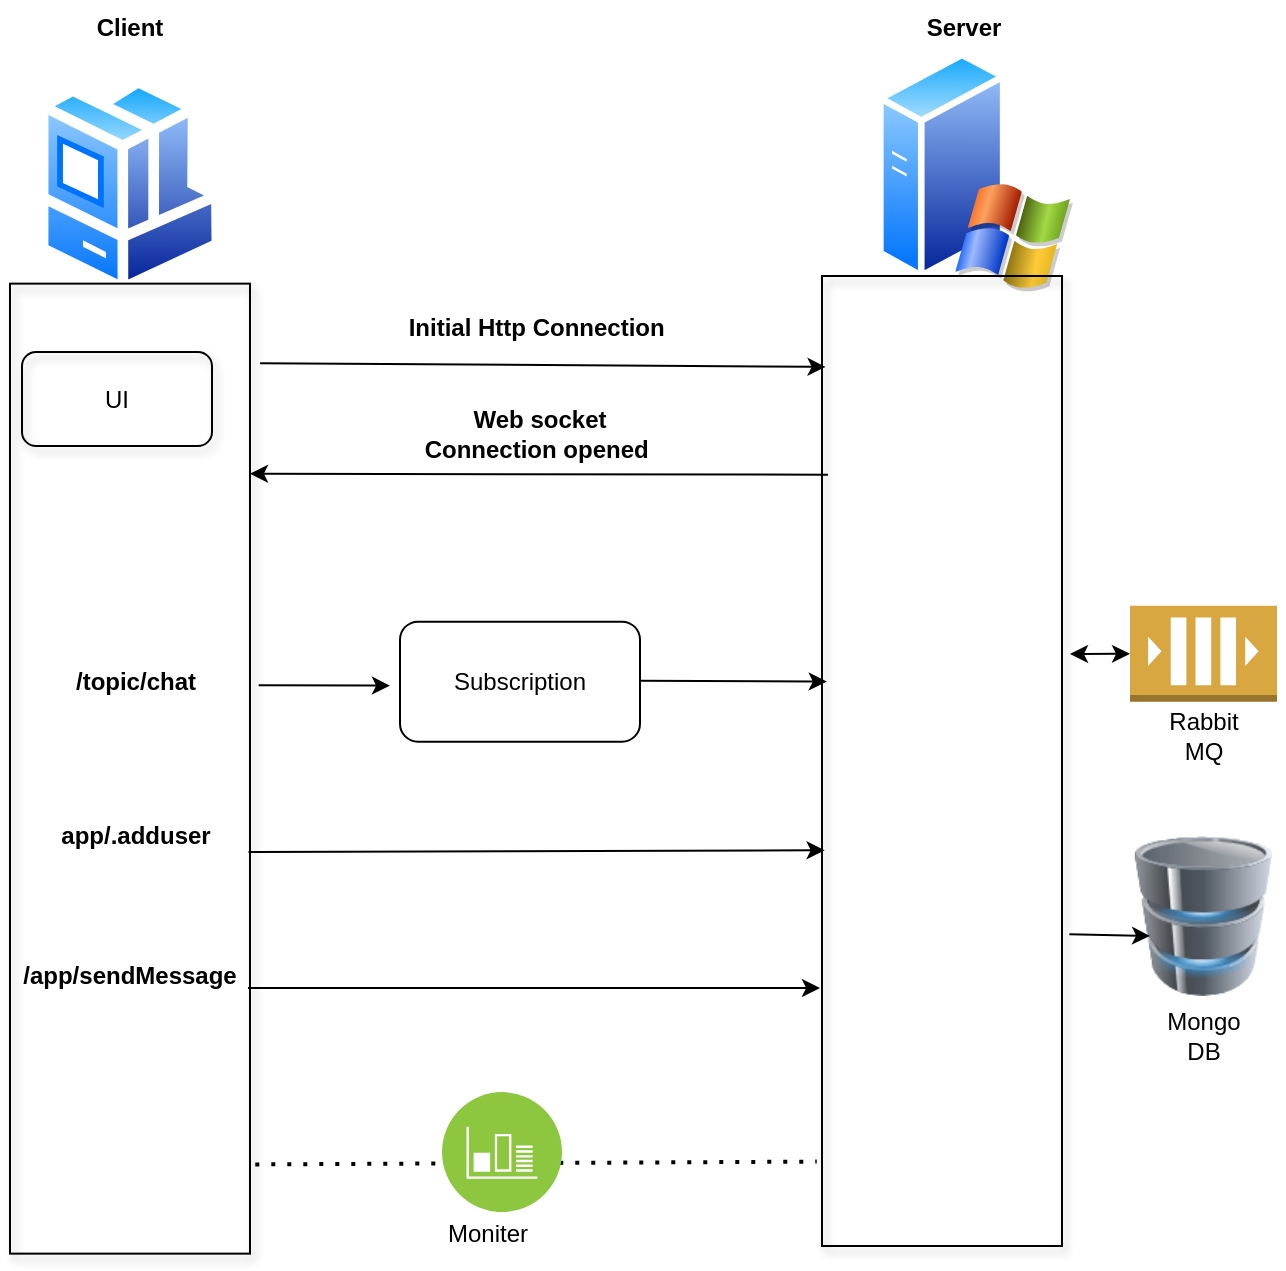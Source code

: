 <mxfile version="13.9.9" type="device" pages="2"><diagram id="ZEMFz_jqfGedgQ8EYNpm" name="Page-1"><mxGraphModel dx="1209" dy="737" grid="0" gridSize="10" guides="1" tooltips="1" connect="1" arrows="1" fold="1" page="1" pageScale="1" pageWidth="850" pageHeight="1100" math="0" shadow="0"><root><mxCell id="0"/><mxCell id="1" parent="0"/><mxCell id="ftW5Moi5E5cimUlg5NiL-3" value="" style="endArrow=none;dashed=1;html=1;dashPattern=1 3;strokeWidth=2;fontColor=#3333FF;exitX=1.022;exitY=0.908;exitDx=0;exitDy=0;exitPerimeter=0;entryX=-0.022;entryY=0.913;entryDx=0;entryDy=0;entryPerimeter=0;" edge="1" parent="1" source="tYITYQa5GRppVC3Mw7-_-49" target="tYITYQa5GRppVC3Mw7-_-75"><mxGeometry width="50" height="50" relative="1" as="geometry"><mxPoint x="244" y="662" as="sourcePoint"/><mxPoint x="294" y="612" as="targetPoint"/></mxGeometry></mxCell><mxCell id="tYITYQa5GRppVC3Mw7-_-15" value="&lt;b&gt;Initial Http Connection&amp;nbsp;&lt;/b&gt;" style="text;html=1;strokeColor=none;fillColor=none;align=center;verticalAlign=middle;whiteSpace=wrap;rounded=0;" vertex="1" parent="1"><mxGeometry x="258" y="225.66" width="200" height="20" as="geometry"/></mxCell><mxCell id="tYITYQa5GRppVC3Mw7-_-16" value="&lt;b&gt;Web socket Connection opened&amp;nbsp;&lt;/b&gt;" style="text;html=1;strokeColor=none;fillColor=none;align=center;verticalAlign=middle;whiteSpace=wrap;rounded=0;" vertex="1" parent="1"><mxGeometry x="293" y="278.82" width="130" height="20" as="geometry"/></mxCell><mxCell id="tYITYQa5GRppVC3Mw7-_-25" value="" style="aspect=fixed;perimeter=ellipsePerimeter;html=1;align=center;shadow=0;dashed=0;spacingTop=3;image;image=img/lib/active_directory/windows_server_2.svg;" vertex="1" parent="1"><mxGeometry x="526.5" y="96.32" width="98" height="122.5" as="geometry"/></mxCell><mxCell id="tYITYQa5GRppVC3Mw7-_-29" value="" style="aspect=fixed;perimeter=ellipsePerimeter;html=1;align=center;shadow=0;dashed=0;spacingTop=3;image;image=img/lib/active_directory/workstation_client.svg;" vertex="1" parent="1"><mxGeometry x="106.75" y="110" width="92.5" height="108.82" as="geometry"/></mxCell><mxCell id="tYITYQa5GRppVC3Mw7-_-33" value="" style="image;html=1;image=img/lib/clip_art/computers/Database_128x128.png" vertex="1" parent="1"><mxGeometry x="649.75" y="490.0" width="80" height="80" as="geometry"/></mxCell><mxCell id="tYITYQa5GRppVC3Mw7-_-35" value="" style="endArrow=classic;html=1;exitX=-0.021;exitY=0.195;exitDx=0;exitDy=0;exitPerimeter=0;" edge="1" parent="1"><mxGeometry width="50" height="50" relative="1" as="geometry"><mxPoint x="501.98" y="309.37" as="sourcePoint"/><mxPoint x="213" y="308.82" as="targetPoint"/></mxGeometry></mxCell><mxCell id="tYITYQa5GRppVC3Mw7-_-37" value="Subscription" style="rounded=1;whiteSpace=wrap;html=1;" vertex="1" parent="1"><mxGeometry x="288" y="382.82" width="120" height="60" as="geometry"/></mxCell><mxCell id="tYITYQa5GRppVC3Mw7-_-38" value="" style="outlineConnect=0;dashed=0;verticalLabelPosition=bottom;verticalAlign=top;align=center;html=1;shape=mxgraph.aws3.queue;fillColor=#D9A741;gradientColor=none;" vertex="1" parent="1"><mxGeometry x="653" y="374.82" width="73.5" height="48" as="geometry"/></mxCell><mxCell id="tYITYQa5GRppVC3Mw7-_-39" value="Rabbit MQ" style="text;html=1;strokeColor=none;fillColor=none;align=center;verticalAlign=middle;whiteSpace=wrap;rounded=0;" vertex="1" parent="1"><mxGeometry x="669.75" y="430" width="40" height="20" as="geometry"/></mxCell><mxCell id="tYITYQa5GRppVC3Mw7-_-49" value="" style="rounded=0;whiteSpace=wrap;html=1;shadow=1;fillColor=none;" vertex="1" parent="1"><mxGeometry x="93" y="213.82" width="120" height="485" as="geometry"/></mxCell><mxCell id="tYITYQa5GRppVC3Mw7-_-53" value="Mongo DB" style="text;html=1;strokeColor=none;fillColor=none;align=center;verticalAlign=middle;whiteSpace=wrap;rounded=0;shadow=1;" vertex="1" parent="1"><mxGeometry x="669.75" y="580" width="40" height="20" as="geometry"/></mxCell><mxCell id="tYITYQa5GRppVC3Mw7-_-54" value="" style="endArrow=classic;html=1;exitX=1.036;exitY=0.414;exitDx=0;exitDy=0;exitPerimeter=0;" edge="1" parent="1" source="tYITYQa5GRppVC3Mw7-_-49"><mxGeometry width="50" height="50" relative="1" as="geometry"><mxPoint x="223" y="448.82" as="sourcePoint"/><mxPoint x="283" y="414.82" as="targetPoint"/></mxGeometry></mxCell><mxCell id="tYITYQa5GRppVC3Mw7-_-55" value="" style="endArrow=classic;html=1;exitX=1.036;exitY=0.414;exitDx=0;exitDy=0;exitPerimeter=0;entryX=-0.026;entryY=0.406;entryDx=0;entryDy=0;entryPerimeter=0;" edge="1" parent="1"><mxGeometry width="50" height="50" relative="1" as="geometry"><mxPoint x="408" y="412.32" as="sourcePoint"/><mxPoint x="501.38" y="412.76" as="targetPoint"/></mxGeometry></mxCell><mxCell id="tYITYQa5GRppVC3Mw7-_-57" value="&lt;b&gt;/app/sendMessage&lt;/b&gt;" style="text;html=1;strokeColor=none;fillColor=none;align=center;verticalAlign=middle;whiteSpace=wrap;rounded=0;shadow=1;" vertex="1" parent="1"><mxGeometry x="103" y="550" width="100" height="20" as="geometry"/></mxCell><mxCell id="tYITYQa5GRppVC3Mw7-_-59" value="" style="endArrow=classic;html=1;exitX=1.042;exitY=0.082;exitDx=0;exitDy=0;exitPerimeter=0;entryX=-0.031;entryY=0.085;entryDx=0;entryDy=0;entryPerimeter=0;" edge="1" parent="1" source="tYITYQa5GRppVC3Mw7-_-49"><mxGeometry width="50" height="50" relative="1" as="geometry"><mxPoint x="283" y="288.82" as="sourcePoint"/><mxPoint x="500.78" y="255.47" as="targetPoint"/></mxGeometry></mxCell><mxCell id="tYITYQa5GRppVC3Mw7-_-60" value="&lt;b&gt;/topic/chat&lt;/b&gt;" style="text;html=1;strokeColor=none;fillColor=none;align=center;verticalAlign=middle;whiteSpace=wrap;rounded=0;shadow=1;" vertex="1" parent="1"><mxGeometry x="113" y="402.82" width="86.25" height="20" as="geometry"/></mxCell><mxCell id="tYITYQa5GRppVC3Mw7-_-63" value="&lt;b&gt;Client&lt;/b&gt;" style="text;html=1;strokeColor=none;fillColor=none;align=center;verticalAlign=middle;whiteSpace=wrap;rounded=0;shadow=1;" vertex="1" parent="1"><mxGeometry x="133" y="76" width="40" height="20" as="geometry"/></mxCell><mxCell id="tYITYQa5GRppVC3Mw7-_-64" value="&lt;b&gt;Server&lt;/b&gt;" style="text;html=1;strokeColor=none;fillColor=none;align=center;verticalAlign=middle;whiteSpace=wrap;rounded=0;shadow=1;" vertex="1" parent="1"><mxGeometry x="549.75" y="76.32" width="40" height="20" as="geometry"/></mxCell><mxCell id="tYITYQa5GRppVC3Mw7-_-67" value="" style="endArrow=classic;html=1;exitX=0.985;exitY=0.664;exitDx=0;exitDy=0;exitPerimeter=0;entryX=0.166;entryY=0.625;entryDx=0;entryDy=0;entryPerimeter=0;" edge="1" parent="1" target="tYITYQa5GRppVC3Mw7-_-33"><mxGeometry width="50" height="50" relative="1" as="geometry"><mxPoint x="622.7" y="539.18" as="sourcePoint"/><mxPoint x="683" y="530" as="targetPoint"/></mxGeometry></mxCell><mxCell id="tYITYQa5GRppVC3Mw7-_-69" value="" style="endArrow=classic;startArrow=classic;html=1;" edge="1" parent="1" source="tYITYQa5GRppVC3Mw7-_-38"><mxGeometry width="50" height="50" relative="1" as="geometry"><mxPoint x="582.289" y="448.82" as="sourcePoint"/><mxPoint x="623" y="399" as="targetPoint"/></mxGeometry></mxCell><mxCell id="tYITYQa5GRppVC3Mw7-_-71" value="&lt;b&gt;app/.adduser&lt;/b&gt;" style="text;html=1;strokeColor=none;fillColor=none;align=center;verticalAlign=middle;whiteSpace=wrap;rounded=0;shadow=1;" vertex="1" parent="1"><mxGeometry x="136.12" y="480" width="40" height="20" as="geometry"/></mxCell><mxCell id="tYITYQa5GRppVC3Mw7-_-75" value="" style="rounded=0;whiteSpace=wrap;html=1;shadow=1;fillColor=none;" vertex="1" parent="1"><mxGeometry x="499" y="210" width="120" height="485" as="geometry"/></mxCell><mxCell id="tYITYQa5GRppVC3Mw7-_-78" value="" style="endArrow=classic;html=1;exitX=0.994;exitY=0.586;exitDx=0;exitDy=0;exitPerimeter=0;entryX=0.011;entryY=0.592;entryDx=0;entryDy=0;entryPerimeter=0;" edge="1" parent="1" source="tYITYQa5GRppVC3Mw7-_-49" target="tYITYQa5GRppVC3Mw7-_-75"><mxGeometry width="50" height="50" relative="1" as="geometry"><mxPoint x="344" y="553" as="sourcePoint"/><mxPoint x="394" y="503" as="targetPoint"/></mxGeometry></mxCell><mxCell id="tYITYQa5GRppVC3Mw7-_-79" value="" style="endArrow=classic;html=1;" edge="1" parent="1"><mxGeometry width="50" height="50" relative="1" as="geometry"><mxPoint x="212" y="566" as="sourcePoint"/><mxPoint x="498" y="566" as="targetPoint"/></mxGeometry></mxCell><mxCell id="tYITYQa5GRppVC3Mw7-_-80" value="UI" style="rounded=1;whiteSpace=wrap;html=1;shadow=1;fillColor=none;" vertex="1" parent="1"><mxGeometry x="99" y="248" width="95" height="47" as="geometry"/></mxCell><mxCell id="ftW5Moi5E5cimUlg5NiL-1" value="" style="aspect=fixed;perimeter=ellipsePerimeter;html=1;align=center;shadow=0;dashed=0;fontColor=#4277BB;labelBackgroundColor=#ffffff;fontSize=12;spacingTop=3;image;image=img/lib/ibm/infrastructure/monitoring_logging.svg;fillColor=none;" vertex="1" parent="1"><mxGeometry x="309" y="618" width="60" height="60" as="geometry"/></mxCell><mxCell id="ftW5Moi5E5cimUlg5NiL-4" value="&lt;font color=&quot;#000000&quot;&gt;Moniter&lt;/font&gt;" style="text;html=1;strokeColor=none;fillColor=none;align=center;verticalAlign=middle;whiteSpace=wrap;rounded=0;shadow=1;fontColor=#3333FF;" vertex="1" parent="1"><mxGeometry x="312" y="679" width="40" height="20" as="geometry"/></mxCell></root></mxGraphModel></diagram><diagram id="HKub0SNkR840EIJEsuCg" name="Page-2"><mxGraphModel dx="1209" dy="737" grid="0" gridSize="10" guides="1" tooltips="1" connect="1" arrows="1" fold="1" page="1" pageScale="1" pageWidth="850" pageHeight="1100" math="0" shadow="0"><root><mxCell id="fuofmInbGWj-7GpFzrsq-0"/><mxCell id="fuofmInbGWj-7GpFzrsq-1" parent="fuofmInbGWj-7GpFzrsq-0"/><mxCell id="fuofmInbGWj-7GpFzrsq-2" value="send&amp;nbsp; &amp;nbsp;/app/addUser" style="rounded=0;whiteSpace=wrap;html=1;shadow=1;fillColor=none;fontColor=#3333FF;" vertex="1" parent="fuofmInbGWj-7GpFzrsq-1"><mxGeometry x="125" y="175" width="120" height="60" as="geometry"/></mxCell><mxCell id="fuofmInbGWj-7GpFzrsq-5" value="Request Channel" style="shape=cylinder3;whiteSpace=wrap;html=1;boundedLbl=1;backgroundOutline=1;size=15;shadow=1;fillColor=none;rotation=0;fontColor=#3333FF;" vertex="1" parent="fuofmInbGWj-7GpFzrsq-1"><mxGeometry x="280" y="165" width="60" height="80" as="geometry"/></mxCell><mxCell id="fuofmInbGWj-7GpFzrsq-7" value="Response Channel" style="shape=cylinder3;whiteSpace=wrap;html=1;boundedLbl=1;backgroundOutline=1;size=15;shadow=1;fillColor=none;rotation=0;fontColor=#3333FF;" vertex="1" parent="fuofmInbGWj-7GpFzrsq-1"><mxGeometry x="335" y="395" width="60" height="80" as="geometry"/></mxCell><mxCell id="fuofmInbGWj-7GpFzrsq-8" value="" style="endArrow=classic;html=1;exitX=1;exitY=0;exitDx=0;exitDy=52.5;exitPerimeter=0;fontColor=#3333FF;" edge="1" parent="fuofmInbGWj-7GpFzrsq-1" source="fuofmInbGWj-7GpFzrsq-5"><mxGeometry width="50" height="50" relative="1" as="geometry"><mxPoint x="355" y="205" as="sourcePoint"/><mxPoint x="455" y="165" as="targetPoint"/></mxGeometry></mxCell><mxCell id="fuofmInbGWj-7GpFzrsq-9" value="&lt;span style=&quot;text-align: left; background-color: rgb(248, 248, 248);&quot;&gt;&lt;font style=&quot;font-size: 9px&quot;&gt;Controller method annotated with @MessageMapping(&quot;/addUser&quot;) and @MessageMapping(&quot;/sendMessage&quot;)&lt;/font&gt;&lt;/span&gt;" style="rounded=0;whiteSpace=wrap;html=1;shadow=1;fillColor=none;fontColor=#3333FF;" vertex="1" parent="fuofmInbGWj-7GpFzrsq-1"><mxGeometry x="455" y="125" width="170" height="70" as="geometry"/></mxCell><mxCell id="fuofmInbGWj-7GpFzrsq-10" value="Simple broker" style="rounded=0;whiteSpace=wrap;html=1;shadow=1;fillColor=none;fontColor=#3333FF;" vertex="1" parent="fuofmInbGWj-7GpFzrsq-1"><mxGeometry x="455" y="285" width="120" height="60" as="geometry"/></mxCell><mxCell id="fuofmInbGWj-7GpFzrsq-12" value="Broker Channel" style="shape=cylinder3;whiteSpace=wrap;html=1;boundedLbl=1;backgroundOutline=1;size=15;shadow=1;fillColor=none;rotation=0;fontColor=#3333FF;" vertex="1" parent="fuofmInbGWj-7GpFzrsq-1"><mxGeometry x="645" y="275" width="60" height="80" as="geometry"/></mxCell><mxCell id="fuofmInbGWj-7GpFzrsq-14" value="" style="endArrow=classic;html=1;entryX=1;entryY=0.5;entryDx=0;entryDy=0;exitX=0;exitY=0.5;exitDx=0;exitDy=0;exitPerimeter=0;fontColor=#3333FF;" edge="1" parent="fuofmInbGWj-7GpFzrsq-1" source="fuofmInbGWj-7GpFzrsq-12" target="fuofmInbGWj-7GpFzrsq-10"><mxGeometry width="50" height="50" relative="1" as="geometry"><mxPoint x="605" y="355" as="sourcePoint"/><mxPoint x="655" y="305" as="targetPoint"/></mxGeometry></mxCell><mxCell id="fuofmInbGWj-7GpFzrsq-15" value="" style="endArrow=none;html=1;exitX=1;exitY=0.5;exitDx=0;exitDy=0;entryX=0.5;entryY=0;entryDx=0;entryDy=0;entryPerimeter=0;fontColor=#3333FF;" edge="1" parent="fuofmInbGWj-7GpFzrsq-1" source="fuofmInbGWj-7GpFzrsq-9" target="fuofmInbGWj-7GpFzrsq-12"><mxGeometry width="50" height="50" relative="1" as="geometry"><mxPoint x="605" y="205" as="sourcePoint"/><mxPoint x="655" y="155" as="targetPoint"/><Array as="points"><mxPoint x="675" y="165"/></Array></mxGeometry></mxCell><mxCell id="fuofmInbGWj-7GpFzrsq-16" value="" style="endArrow=classic;html=1;entryX=0;entryY=0.5;entryDx=0;entryDy=0;exitX=1;exitY=0;exitDx=0;exitDy=52.5;exitPerimeter=0;fontColor=#3333FF;" edge="1" parent="fuofmInbGWj-7GpFzrsq-1" source="fuofmInbGWj-7GpFzrsq-5" target="fuofmInbGWj-7GpFzrsq-10"><mxGeometry width="50" height="50" relative="1" as="geometry"><mxPoint x="365" y="215" as="sourcePoint"/><mxPoint x="465" y="175" as="targetPoint"/></mxGeometry></mxCell><mxCell id="fuofmInbGWj-7GpFzrsq-17" value="/app" style="text;html=1;strokeColor=none;fillColor=none;align=center;verticalAlign=middle;whiteSpace=wrap;rounded=0;shadow=1;fontColor=#3333FF;" vertex="1" parent="fuofmInbGWj-7GpFzrsq-1"><mxGeometry x="385" y="165" width="40" height="20" as="geometry"/></mxCell><mxCell id="fuofmInbGWj-7GpFzrsq-18" value="/topic" style="text;html=1;strokeColor=none;fillColor=none;align=center;verticalAlign=middle;whiteSpace=wrap;rounded=0;shadow=1;fontColor=#3333FF;" vertex="1" parent="fuofmInbGWj-7GpFzrsq-1"><mxGeometry x="405" y="255" width="40" height="20" as="geometry"/></mxCell><mxCell id="fuofmInbGWj-7GpFzrsq-21" value="send&amp;nbsp; &amp;nbsp; /topic/chat" style="rounded=0;whiteSpace=wrap;html=1;shadow=1;fillColor=none;fontColor=#3333FF;" vertex="1" parent="fuofmInbGWj-7GpFzrsq-1"><mxGeometry x="95" y="135" width="120" height="60" as="geometry"/></mxCell><mxCell id="fuofmInbGWj-7GpFzrsq-22" value="&amp;nbsp; &amp;nbsp;Send&amp;nbsp; /app/sendMessage" style="rounded=0;whiteSpace=wrap;html=1;shadow=1;fillColor=none;fontColor=#3333FF;" vertex="1" parent="fuofmInbGWj-7GpFzrsq-1"><mxGeometry x="135" y="225" width="120" height="60" as="geometry"/></mxCell><mxCell id="fuofmInbGWj-7GpFzrsq-23" value="" style="endArrow=classic;html=1;exitX=1;exitY=0.5;exitDx=0;exitDy=0;entryX=0;entryY=0.5;entryDx=0;entryDy=0;entryPerimeter=0;fontColor=#3333FF;" edge="1" parent="fuofmInbGWj-7GpFzrsq-1" source="fuofmInbGWj-7GpFzrsq-2" target="fuofmInbGWj-7GpFzrsq-5"><mxGeometry width="50" height="50" relative="1" as="geometry"><mxPoint x="255" y="245" as="sourcePoint"/><mxPoint x="280" y="202.5" as="targetPoint"/></mxGeometry></mxCell><mxCell id="fuofmInbGWj-7GpFzrsq-24" value="Message&amp;nbsp; &amp;nbsp;/topic/chat" style="rounded=0;whiteSpace=wrap;html=1;shadow=1;fillColor=none;fontColor=#3333FF;" vertex="1" parent="fuofmInbGWj-7GpFzrsq-1"><mxGeometry x="135" y="405" width="120" height="60" as="geometry"/></mxCell><mxCell id="fuofmInbGWj-7GpFzrsq-25" value="" style="endArrow=classic;html=1;entryX=1;entryY=0.5;entryDx=0;entryDy=0;exitX=0;exitY=0.5;exitDx=0;exitDy=0;exitPerimeter=0;fontColor=#3333FF;" edge="1" parent="fuofmInbGWj-7GpFzrsq-1" source="fuofmInbGWj-7GpFzrsq-7" target="fuofmInbGWj-7GpFzrsq-24"><mxGeometry width="50" height="50" relative="1" as="geometry"><mxPoint x="285" y="405" as="sourcePoint"/><mxPoint x="335" y="355" as="targetPoint"/></mxGeometry></mxCell><mxCell id="fuofmInbGWj-7GpFzrsq-26" value="" style="endArrow=classic;html=1;exitX=0;exitY=0.5;exitDx=0;exitDy=0;entryX=0.855;entryY=0;entryDx=0;entryDy=4.35;entryPerimeter=0;fontColor=#3333FF;" edge="1" parent="fuofmInbGWj-7GpFzrsq-1" source="fuofmInbGWj-7GpFzrsq-10" target="fuofmInbGWj-7GpFzrsq-7"><mxGeometry width="50" height="50" relative="1" as="geometry"><mxPoint x="361" y="311" as="sourcePoint"/><mxPoint x="476" y="408.5" as="targetPoint"/></mxGeometry></mxCell></root></mxGraphModel></diagram></mxfile>